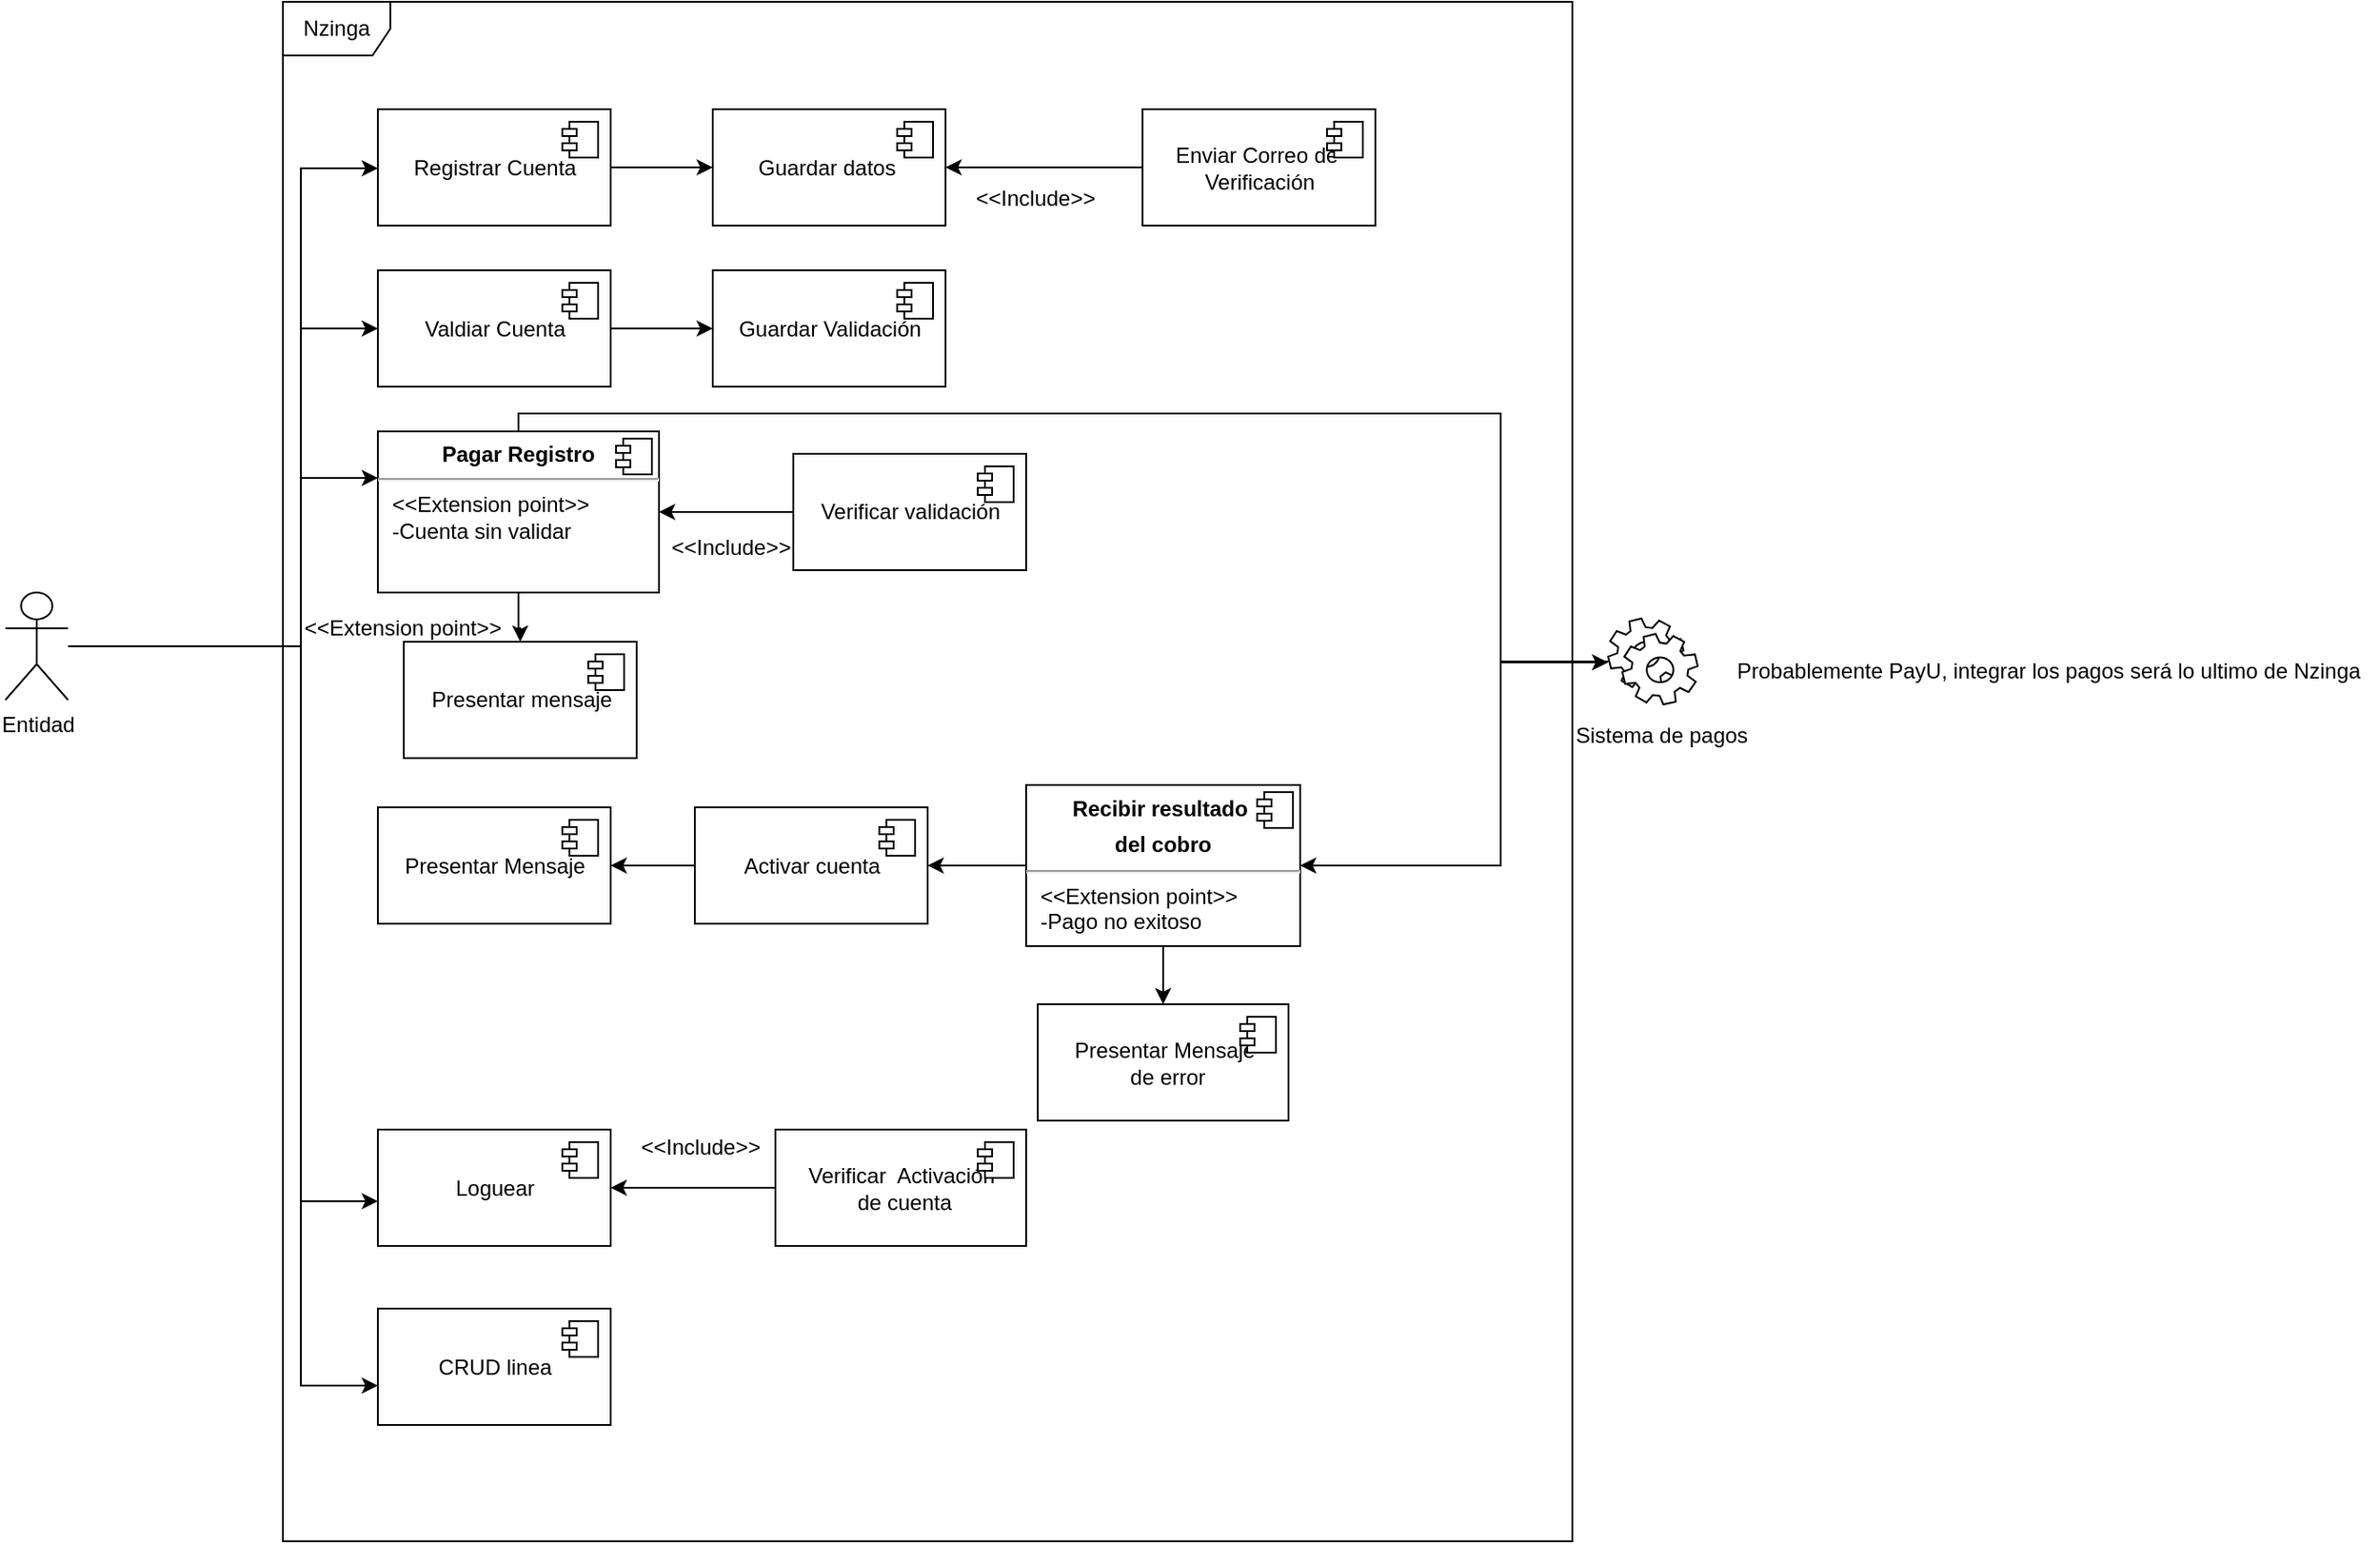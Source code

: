 <mxfile version="10.8.0" type="device"><diagram id="FV4T3ARQIoWsAr8fM7BA" name="Registro y Logueo-Entidad"><mxGraphModel dx="1136" dy="629" grid="1" gridSize="10" guides="1" tooltips="1" connect="1" arrows="1" fold="1" page="1" pageScale="1" pageWidth="827" pageHeight="1169" math="0" shadow="0"><root><mxCell id="0"/><mxCell id="1" parent="0"/><mxCell id="A9V2e0BKFycuqmBQivQW-9" style="edgeStyle=orthogonalEdgeStyle;rounded=0;orthogonalLoop=1;jettySize=auto;html=1;" parent="1" source="A9V2e0BKFycuqmBQivQW-1" target="A9V2e0BKFycuqmBQivQW-7" edge="1"><mxGeometry relative="1" as="geometry"><Array as="points"><mxPoint x="240" y="460"/><mxPoint x="240" y="193"/></Array></mxGeometry></mxCell><mxCell id="A9V2e0BKFycuqmBQivQW-12" style="edgeStyle=orthogonalEdgeStyle;rounded=0;orthogonalLoop=1;jettySize=auto;html=1;" parent="1" source="A9V2e0BKFycuqmBQivQW-1" target="A9V2e0BKFycuqmBQivQW-10" edge="1"><mxGeometry relative="1" as="geometry"><Array as="points"><mxPoint x="240" y="460"/><mxPoint x="240" y="770"/></Array></mxGeometry></mxCell><mxCell id="A9V2e0BKFycuqmBQivQW-16" style="edgeStyle=orthogonalEdgeStyle;rounded=0;orthogonalLoop=1;jettySize=auto;html=1;" parent="1" source="A9V2e0BKFycuqmBQivQW-1" target="A9V2e0BKFycuqmBQivQW-14" edge="1"><mxGeometry relative="1" as="geometry"><Array as="points"><mxPoint x="240" y="460"/><mxPoint x="240" y="873"/></Array></mxGeometry></mxCell><mxCell id="A9V2e0BKFycuqmBQivQW-57" style="edgeStyle=orthogonalEdgeStyle;rounded=0;orthogonalLoop=1;jettySize=auto;html=1;entryX=0;entryY=0.5;entryDx=0;entryDy=0;" parent="1" source="A9V2e0BKFycuqmBQivQW-1" edge="1"><mxGeometry relative="1" as="geometry"><Array as="points"><mxPoint x="240" y="460"/><mxPoint x="240" y="366"/></Array><mxPoint x="283" y="366" as="targetPoint"/></mxGeometry></mxCell><mxCell id="A9V2e0BKFycuqmBQivQW-67" style="edgeStyle=orthogonalEdgeStyle;rounded=0;orthogonalLoop=1;jettySize=auto;html=1;entryX=0;entryY=0.5;entryDx=0;entryDy=0;" parent="1" source="A9V2e0BKFycuqmBQivQW-1" target="A9V2e0BKFycuqmBQivQW-61" edge="1"><mxGeometry relative="1" as="geometry"><Array as="points"><mxPoint x="240" y="460"/><mxPoint x="240" y="283"/></Array></mxGeometry></mxCell><mxCell id="A9V2e0BKFycuqmBQivQW-1" value="Entidad" style="shape=umlActor;verticalLabelPosition=bottom;labelBackgroundColor=#ffffff;verticalAlign=top;html=1;" parent="1" vertex="1"><mxGeometry x="75" y="430" width="35" height="60" as="geometry"/></mxCell><mxCell id="A9V2e0BKFycuqmBQivQW-2" value="Nzinga" style="shape=umlFrame;whiteSpace=wrap;html=1;" parent="1" vertex="1"><mxGeometry x="230" y="100" width="720" height="860" as="geometry"/></mxCell><mxCell id="A9V2e0BKFycuqmBQivQW-23" style="edgeStyle=orthogonalEdgeStyle;rounded=0;orthogonalLoop=1;jettySize=auto;html=1;" parent="1" source="A9V2e0BKFycuqmBQivQW-7" target="A9V2e0BKFycuqmBQivQW-21" edge="1"><mxGeometry relative="1" as="geometry"/></mxCell><mxCell id="A9V2e0BKFycuqmBQivQW-7" value="Registrar Cuenta" style="html=1;" parent="1" vertex="1"><mxGeometry x="283" y="160" width="130" height="65" as="geometry"/></mxCell><mxCell id="A9V2e0BKFycuqmBQivQW-8" value="" style="shape=component;jettyWidth=8;jettyHeight=4;" parent="A9V2e0BKFycuqmBQivQW-7" vertex="1"><mxGeometry x="1" width="20" height="20" relative="1" as="geometry"><mxPoint x="-27" y="7" as="offset"/></mxGeometry></mxCell><mxCell id="A9V2e0BKFycuqmBQivQW-10" value="Loguear" style="html=1;" parent="1" vertex="1"><mxGeometry x="283" y="730" width="130" height="65" as="geometry"/></mxCell><mxCell id="A9V2e0BKFycuqmBQivQW-11" value="" style="shape=component;jettyWidth=8;jettyHeight=4;" parent="A9V2e0BKFycuqmBQivQW-10" vertex="1"><mxGeometry x="1" width="20" height="20" relative="1" as="geometry"><mxPoint x="-27" y="7" as="offset"/></mxGeometry></mxCell><mxCell id="A9V2e0BKFycuqmBQivQW-14" value="CRUD linea" style="html=1;" parent="1" vertex="1"><mxGeometry x="283" y="830" width="130" height="65" as="geometry"/></mxCell><mxCell id="A9V2e0BKFycuqmBQivQW-15" value="" style="shape=component;jettyWidth=8;jettyHeight=4;" parent="A9V2e0BKFycuqmBQivQW-14" vertex="1"><mxGeometry x="1" width="20" height="20" relative="1" as="geometry"><mxPoint x="-27" y="7" as="offset"/></mxGeometry></mxCell><mxCell id="A9V2e0BKFycuqmBQivQW-36" style="edgeStyle=orthogonalEdgeStyle;rounded=0;orthogonalLoop=1;jettySize=auto;html=1;" parent="1" source="A9V2e0BKFycuqmBQivQW-19" target="A9V2e0BKFycuqmBQivQW-34" edge="1"><mxGeometry relative="1" as="geometry"/></mxCell><mxCell id="JS5ZxLGaq_MB4Rzuc3D--1" value="" style="edgeStyle=orthogonalEdgeStyle;rounded=0;orthogonalLoop=1;jettySize=auto;html=1;" parent="1" source="A9V2e0BKFycuqmBQivQW-19" target="A9V2e0BKFycuqmBQivQW-37" edge="1"><mxGeometry relative="1" as="geometry"/></mxCell><mxCell id="A9V2e0BKFycuqmBQivQW-19" value="&lt;p style=&quot;margin: 0px ; margin-top: 6px ; text-align: center&quot;&gt;&lt;b&gt;Recibir resultado&amp;nbsp;&lt;/b&gt;&lt;/p&gt;&lt;p style=&quot;margin: 0px ; margin-top: 6px ; text-align: center&quot;&gt;&lt;b&gt;del cobro&lt;/b&gt;&lt;/p&gt;&lt;hr&gt;&lt;p style=&quot;margin: 0px ; margin-left: 8px&quot;&gt;&amp;lt;&amp;lt;Extension point&amp;gt;&amp;gt;&lt;/p&gt;&lt;p style=&quot;margin: 0px ; margin-left: 8px&quot;&gt;-Pago no exitoso&lt;br&gt;&lt;br&gt;&lt;/p&gt;" style="align=left;overflow=fill;html=1;" parent="1" vertex="1"><mxGeometry x="645" y="537.5" width="153" height="90" as="geometry"/></mxCell><mxCell id="A9V2e0BKFycuqmBQivQW-20" value="" style="shape=component;jettyWidth=8;jettyHeight=4;" parent="A9V2e0BKFycuqmBQivQW-19" vertex="1"><mxGeometry x="1" width="20" height="20" relative="1" as="geometry"><mxPoint x="-24" y="4" as="offset"/></mxGeometry></mxCell><mxCell id="A9V2e0BKFycuqmBQivQW-21" value="Guardar datos&amp;nbsp;" style="html=1;" parent="1" vertex="1"><mxGeometry x="470" y="160" width="130" height="65" as="geometry"/></mxCell><mxCell id="A9V2e0BKFycuqmBQivQW-22" value="" style="shape=component;jettyWidth=8;jettyHeight=4;" parent="A9V2e0BKFycuqmBQivQW-21" vertex="1"><mxGeometry x="1" width="20" height="20" relative="1" as="geometry"><mxPoint x="-27" y="7" as="offset"/></mxGeometry></mxCell><mxCell id="A9V2e0BKFycuqmBQivQW-33" style="edgeStyle=orthogonalEdgeStyle;rounded=0;orthogonalLoop=1;jettySize=auto;html=1;entryX=1;entryY=0.5;entryDx=0;entryDy=0;" parent="1" source="A9V2e0BKFycuqmBQivQW-27" target="A9V2e0BKFycuqmBQivQW-19" edge="1"><mxGeometry relative="1" as="geometry"><Array as="points"><mxPoint x="910" y="469"/><mxPoint x="910" y="583"/></Array></mxGeometry></mxCell><mxCell id="A9V2e0BKFycuqmBQivQW-27" value="" style="shape=mxgraph.bpmn.service_task;html=1;outlineConnect=0;" parent="1" vertex="1"><mxGeometry x="970" y="444.5" width="50" height="48" as="geometry"/></mxCell><mxCell id="A9V2e0BKFycuqmBQivQW-28" value="Sistema de pagos" style="text;html=1;resizable=0;points=[];autosize=1;align=left;verticalAlign=top;spacingTop=-4;" parent="1" vertex="1"><mxGeometry x="950" y="500" width="110" height="10" as="geometry"/></mxCell><mxCell id="A9V2e0BKFycuqmBQivQW-30" value="Probablemente PayU, integrar los pagos será lo ultimo de Nzinga" style="text;html=1;resizable=0;points=[];autosize=1;align=left;verticalAlign=top;spacingTop=-4;" parent="1" vertex="1"><mxGeometry x="1040" y="463.5" width="360" height="10" as="geometry"/></mxCell><mxCell id="A9V2e0BKFycuqmBQivQW-65" value="" style="edgeStyle=orthogonalEdgeStyle;rounded=0;orthogonalLoop=1;jettySize=auto;html=1;" parent="1" source="A9V2e0BKFycuqmBQivQW-34" target="A9V2e0BKFycuqmBQivQW-53" edge="1"><mxGeometry relative="1" as="geometry"/></mxCell><mxCell id="A9V2e0BKFycuqmBQivQW-34" value="Activar cuenta" style="html=1;" parent="1" vertex="1"><mxGeometry x="460" y="550" width="130" height="65" as="geometry"/></mxCell><mxCell id="A9V2e0BKFycuqmBQivQW-35" value="" style="shape=component;jettyWidth=8;jettyHeight=4;" parent="A9V2e0BKFycuqmBQivQW-34" vertex="1"><mxGeometry x="1" width="20" height="20" relative="1" as="geometry"><mxPoint x="-27" y="7" as="offset"/></mxGeometry></mxCell><mxCell id="A9V2e0BKFycuqmBQivQW-37" value="Presentar Mensaje&lt;br&gt;&amp;nbsp;de error" style="html=1;" parent="1" vertex="1"><mxGeometry x="651.5" y="660" width="140" height="65" as="geometry"/></mxCell><mxCell id="A9V2e0BKFycuqmBQivQW-38" value="" style="shape=component;jettyWidth=8;jettyHeight=4;" parent="A9V2e0BKFycuqmBQivQW-37" vertex="1"><mxGeometry x="1" width="20" height="20" relative="1" as="geometry"><mxPoint x="-27" y="7" as="offset"/></mxGeometry></mxCell><mxCell id="JS5ZxLGaq_MB4Rzuc3D--23" style="edgeStyle=orthogonalEdgeStyle;rounded=0;orthogonalLoop=1;jettySize=auto;html=1;" parent="1" source="A9V2e0BKFycuqmBQivQW-46" target="A9V2e0BKFycuqmBQivQW-10" edge="1"><mxGeometry relative="1" as="geometry"/></mxCell><mxCell id="A9V2e0BKFycuqmBQivQW-46" value="Verificar&amp;nbsp; Activación&lt;br&gt;&amp;nbsp;de cuenta" style="html=1;" parent="1" vertex="1"><mxGeometry x="505" y="730" width="140" height="65" as="geometry"/></mxCell><mxCell id="A9V2e0BKFycuqmBQivQW-47" value="" style="shape=component;jettyWidth=8;jettyHeight=4;" parent="A9V2e0BKFycuqmBQivQW-46" vertex="1"><mxGeometry x="1" width="20" height="20" relative="1" as="geometry"><mxPoint x="-27" y="7" as="offset"/></mxGeometry></mxCell><mxCell id="A9V2e0BKFycuqmBQivQW-50" value="&amp;lt;&amp;lt;Extension point&amp;gt;&amp;gt;" style="text;html=1;resizable=0;points=[];autosize=1;align=left;verticalAlign=top;spacingTop=-4;" parent="1" vertex="1"><mxGeometry x="240" y="439.5" width="130" height="10" as="geometry"/></mxCell><mxCell id="A9V2e0BKFycuqmBQivQW-52" value="&amp;lt;&amp;lt;Include&amp;gt;&amp;gt;" style="text;html=1;resizable=0;points=[];autosize=1;align=left;verticalAlign=top;spacingTop=-4;" parent="1" vertex="1"><mxGeometry x="427.5" y="730" width="80" height="10" as="geometry"/></mxCell><mxCell id="A9V2e0BKFycuqmBQivQW-53" value="Presentar Mensaje" style="html=1;" parent="1" vertex="1"><mxGeometry x="283" y="550" width="130" height="65" as="geometry"/></mxCell><mxCell id="A9V2e0BKFycuqmBQivQW-54" value="" style="shape=component;jettyWidth=8;jettyHeight=4;" parent="A9V2e0BKFycuqmBQivQW-53" vertex="1"><mxGeometry x="1" width="20" height="20" relative="1" as="geometry"><mxPoint x="-27" y="7" as="offset"/></mxGeometry></mxCell><mxCell id="A9V2e0BKFycuqmBQivQW-55" value="Enviar Correo de&amp;nbsp;&lt;br&gt;Verificación&lt;br&gt;" style="html=1;" parent="1" vertex="1"><mxGeometry x="710" y="160" width="130" height="65" as="geometry"/></mxCell><mxCell id="A9V2e0BKFycuqmBQivQW-56" value="" style="shape=component;jettyWidth=8;jettyHeight=4;" parent="A9V2e0BKFycuqmBQivQW-55" vertex="1"><mxGeometry x="1" width="20" height="20" relative="1" as="geometry"><mxPoint x="-27" y="7" as="offset"/></mxGeometry></mxCell><mxCell id="A9V2e0BKFycuqmBQivQW-58" value="" style="endArrow=classic;html=1;entryX=1;entryY=0.5;entryDx=0;entryDy=0;exitX=0;exitY=0.5;exitDx=0;exitDy=0;" parent="1" source="A9V2e0BKFycuqmBQivQW-55" target="A9V2e0BKFycuqmBQivQW-21" edge="1"><mxGeometry width="50" height="50" relative="1" as="geometry"><mxPoint x="640" y="250" as="sourcePoint"/><mxPoint x="690" y="200" as="targetPoint"/></mxGeometry></mxCell><mxCell id="A9V2e0BKFycuqmBQivQW-59" value="&amp;lt;&amp;lt;Include&amp;gt;&amp;gt;" style="text;html=1;resizable=0;points=[];autosize=1;align=left;verticalAlign=top;spacingTop=-4;" parent="1" vertex="1"><mxGeometry x="615" y="200" width="80" height="10" as="geometry"/></mxCell><mxCell id="A9V2e0BKFycuqmBQivQW-61" value="Valdiar Cuenta" style="html=1;" parent="1" vertex="1"><mxGeometry x="283" y="250" width="130" height="65" as="geometry"/></mxCell><mxCell id="A9V2e0BKFycuqmBQivQW-62" value="" style="shape=component;jettyWidth=8;jettyHeight=4;" parent="A9V2e0BKFycuqmBQivQW-61" vertex="1"><mxGeometry x="1" width="20" height="20" relative="1" as="geometry"><mxPoint x="-27" y="7" as="offset"/></mxGeometry></mxCell><mxCell id="A9V2e0BKFycuqmBQivQW-63" value="Guardar Validación" style="html=1;" parent="1" vertex="1"><mxGeometry x="470" y="250" width="130" height="65" as="geometry"/></mxCell><mxCell id="A9V2e0BKFycuqmBQivQW-64" value="" style="shape=component;jettyWidth=8;jettyHeight=4;" parent="A9V2e0BKFycuqmBQivQW-63" vertex="1"><mxGeometry x="1" width="20" height="20" relative="1" as="geometry"><mxPoint x="-27" y="7" as="offset"/></mxGeometry></mxCell><mxCell id="A9V2e0BKFycuqmBQivQW-66" value="" style="endArrow=classic;html=1;exitX=1;exitY=0.5;exitDx=0;exitDy=0;entryX=0;entryY=0.5;entryDx=0;entryDy=0;" parent="1" source="A9V2e0BKFycuqmBQivQW-61" target="A9V2e0BKFycuqmBQivQW-63" edge="1"><mxGeometry width="50" height="50" relative="1" as="geometry"><mxPoint x="440" y="340" as="sourcePoint"/><mxPoint x="490" y="290" as="targetPoint"/></mxGeometry></mxCell><mxCell id="JS5ZxLGaq_MB4Rzuc3D--33" style="edgeStyle=orthogonalEdgeStyle;rounded=0;orthogonalLoop=1;jettySize=auto;html=1;" parent="1" source="JS5ZxLGaq_MB4Rzuc3D--5" target="JS5ZxLGaq_MB4Rzuc3D--28" edge="1"><mxGeometry relative="1" as="geometry"/></mxCell><mxCell id="JS5ZxLGaq_MB4Rzuc3D--5" value="Verificar validación" style="html=1;" parent="1" vertex="1"><mxGeometry x="515" y="352.5" width="130" height="65" as="geometry"/></mxCell><mxCell id="JS5ZxLGaq_MB4Rzuc3D--6" value="" style="shape=component;jettyWidth=8;jettyHeight=4;" parent="JS5ZxLGaq_MB4Rzuc3D--5" vertex="1"><mxGeometry x="1" width="20" height="20" relative="1" as="geometry"><mxPoint x="-27" y="7" as="offset"/></mxGeometry></mxCell><mxCell id="JS5ZxLGaq_MB4Rzuc3D--25" value="&amp;lt;&amp;lt;Include&amp;gt;&amp;gt;" style="text;html=1;resizable=0;points=[];autosize=1;align=left;verticalAlign=top;spacingTop=-4;" parent="1" vertex="1"><mxGeometry x="445" y="395" width="80" height="10" as="geometry"/></mxCell><mxCell id="JS5ZxLGaq_MB4Rzuc3D--36" value="" style="edgeStyle=orthogonalEdgeStyle;rounded=0;orthogonalLoop=1;jettySize=auto;html=1;" parent="1" source="JS5ZxLGaq_MB4Rzuc3D--28" target="JS5ZxLGaq_MB4Rzuc3D--34" edge="1"><mxGeometry relative="1" as="geometry"/></mxCell><mxCell id="JS5ZxLGaq_MB4Rzuc3D--37" style="edgeStyle=orthogonalEdgeStyle;rounded=0;orthogonalLoop=1;jettySize=auto;html=1;" parent="1" source="JS5ZxLGaq_MB4Rzuc3D--28" target="A9V2e0BKFycuqmBQivQW-27" edge="1"><mxGeometry relative="1" as="geometry"><Array as="points"><mxPoint x="362" y="330"/><mxPoint x="910" y="330"/><mxPoint x="910" y="469"/></Array></mxGeometry></mxCell><mxCell id="JS5ZxLGaq_MB4Rzuc3D--28" value="&lt;p style=&quot;margin: 0px ; margin-top: 6px ; text-align: center&quot;&gt;&lt;b&gt;Pagar Registro&lt;/b&gt;&lt;/p&gt;&lt;hr&gt;&lt;p style=&quot;margin: 0px ; margin-left: 8px&quot;&gt;&amp;lt;&amp;lt;Extension point&amp;gt;&amp;gt;&lt;/p&gt;&lt;p style=&quot;margin: 0px ; margin-left: 8px&quot;&gt;-Cuenta sin validar&lt;/p&gt;&lt;p style=&quot;margin: 0px ; margin-left: 8px&quot;&gt;&lt;br&gt;&lt;br&gt;&lt;/p&gt;" style="align=left;overflow=fill;html=1;" parent="1" vertex="1"><mxGeometry x="283" y="340" width="157" height="90" as="geometry"/></mxCell><mxCell id="JS5ZxLGaq_MB4Rzuc3D--29" value="" style="shape=component;jettyWidth=8;jettyHeight=4;" parent="JS5ZxLGaq_MB4Rzuc3D--28" vertex="1"><mxGeometry x="1" width="20" height="20" relative="1" as="geometry"><mxPoint x="-24" y="4" as="offset"/></mxGeometry></mxCell><mxCell id="JS5ZxLGaq_MB4Rzuc3D--34" value="Presentar mensaje" style="html=1;" parent="1" vertex="1"><mxGeometry x="297.5" y="457.5" width="130" height="65" as="geometry"/></mxCell><mxCell id="JS5ZxLGaq_MB4Rzuc3D--35" value="" style="shape=component;jettyWidth=8;jettyHeight=4;" parent="JS5ZxLGaq_MB4Rzuc3D--34" vertex="1"><mxGeometry x="1" width="20" height="20" relative="1" as="geometry"><mxPoint x="-27" y="7" as="offset"/></mxGeometry></mxCell></root></mxGraphModel></diagram><diagram id="LWO3bwROn4N09waXdgEU" name="Home-Entidad"><mxGraphModel dx="1136" dy="629" grid="1" gridSize="10" guides="1" tooltips="1" connect="1" arrows="1" fold="1" page="1" pageScale="1" pageWidth="827" pageHeight="1169" math="0" shadow="0"><root><mxCell id="pDVNZcJX9ZEsgnI_D1Z3-0"/><mxCell id="pDVNZcJX9ZEsgnI_D1Z3-1" parent="pDVNZcJX9ZEsgnI_D1Z3-0"/><mxCell id="y48voCI25PxGh-6pXkc1-0" value="Nzinga" style="shape=umlFrame;whiteSpace=wrap;html=1;" vertex="1" parent="pDVNZcJX9ZEsgnI_D1Z3-1"><mxGeometry x="230" y="110" width="720" height="1420" as="geometry"/></mxCell><mxCell id="A5cpI8K1-UBMK3dNrSHT-0" value="Entidad" style="shape=umlActor;verticalLabelPosition=bottom;labelBackgroundColor=#ffffff;verticalAlign=top;html=1;" vertex="1" parent="pDVNZcJX9ZEsgnI_D1Z3-1"><mxGeometry x="75" y="430" width="35" height="60" as="geometry"/></mxCell><mxCell id="uTkVK5iwZ3xNMkzFXjgF-2" value="" style="edgeStyle=orthogonalEdgeStyle;rounded=0;orthogonalLoop=1;jettySize=auto;html=1;" edge="1" parent="pDVNZcJX9ZEsgnI_D1Z3-1" source="7zOZ_3ZP6-ea7XWHngSW-0" target="uTkVK5iwZ3xNMkzFXjgF-0"><mxGeometry relative="1" as="geometry"/></mxCell><mxCell id="7zOZ_3ZP6-ea7XWHngSW-0" value="Seleccionar linea" style="html=1;" vertex="1" parent="pDVNZcJX9ZEsgnI_D1Z3-1"><mxGeometry x="283" y="160" width="130" height="65" as="geometry"/></mxCell><mxCell id="7zOZ_3ZP6-ea7XWHngSW-1" value="" style="shape=component;jettyWidth=8;jettyHeight=4;" vertex="1" parent="7zOZ_3ZP6-ea7XWHngSW-0"><mxGeometry x="1" width="20" height="20" relative="1" as="geometry"><mxPoint x="-27" y="7" as="offset"/></mxGeometry></mxCell><mxCell id="uTkVK5iwZ3xNMkzFXjgF-0" value="Visualizar cursos&lt;br&gt;y directores por línea&lt;br&gt;" style="html=1;" vertex="1" parent="pDVNZcJX9ZEsgnI_D1Z3-1"><mxGeometry x="480" y="160" width="130" height="65" as="geometry"/></mxCell><mxCell id="uTkVK5iwZ3xNMkzFXjgF-1" value="" style="shape=component;jettyWidth=8;jettyHeight=4;" vertex="1" parent="uTkVK5iwZ3xNMkzFXjgF-0"><mxGeometry x="1" width="20" height="20" relative="1" as="geometry"><mxPoint x="-27" y="7" as="offset"/></mxGeometry></mxCell><mxCell id="HrTrySv7yKTUPBjiNyD0-0" value="Seleccionar&lt;br&gt;Curso&lt;br&gt;" style="html=1;" vertex="1" parent="pDVNZcJX9ZEsgnI_D1Z3-1"><mxGeometry x="283" y="360" width="130" height="65" as="geometry"/></mxCell><mxCell id="HrTrySv7yKTUPBjiNyD0-1" value="" style="shape=component;jettyWidth=8;jettyHeight=4;" vertex="1" parent="HrTrySv7yKTUPBjiNyD0-0"><mxGeometry x="1" width="20" height="20" relative="1" as="geometry"><mxPoint x="-27" y="7" as="offset"/></mxGeometry></mxCell><mxCell id="vxSEmrVP2RaMxU_qPKlP-0" value="Seleccionar &lt;br&gt;Director" style="html=1;" vertex="1" parent="pDVNZcJX9ZEsgnI_D1Z3-1"><mxGeometry x="283" y="260" width="130" height="65" as="geometry"/></mxCell><mxCell id="vxSEmrVP2RaMxU_qPKlP-1" value="" style="shape=component;jettyWidth=8;jettyHeight=4;" vertex="1" parent="vxSEmrVP2RaMxU_qPKlP-0"><mxGeometry x="1" width="20" height="20" relative="1" as="geometry"><mxPoint x="-27" y="7" as="offset"/></mxGeometry></mxCell></root></mxGraphModel></diagram></mxfile>
